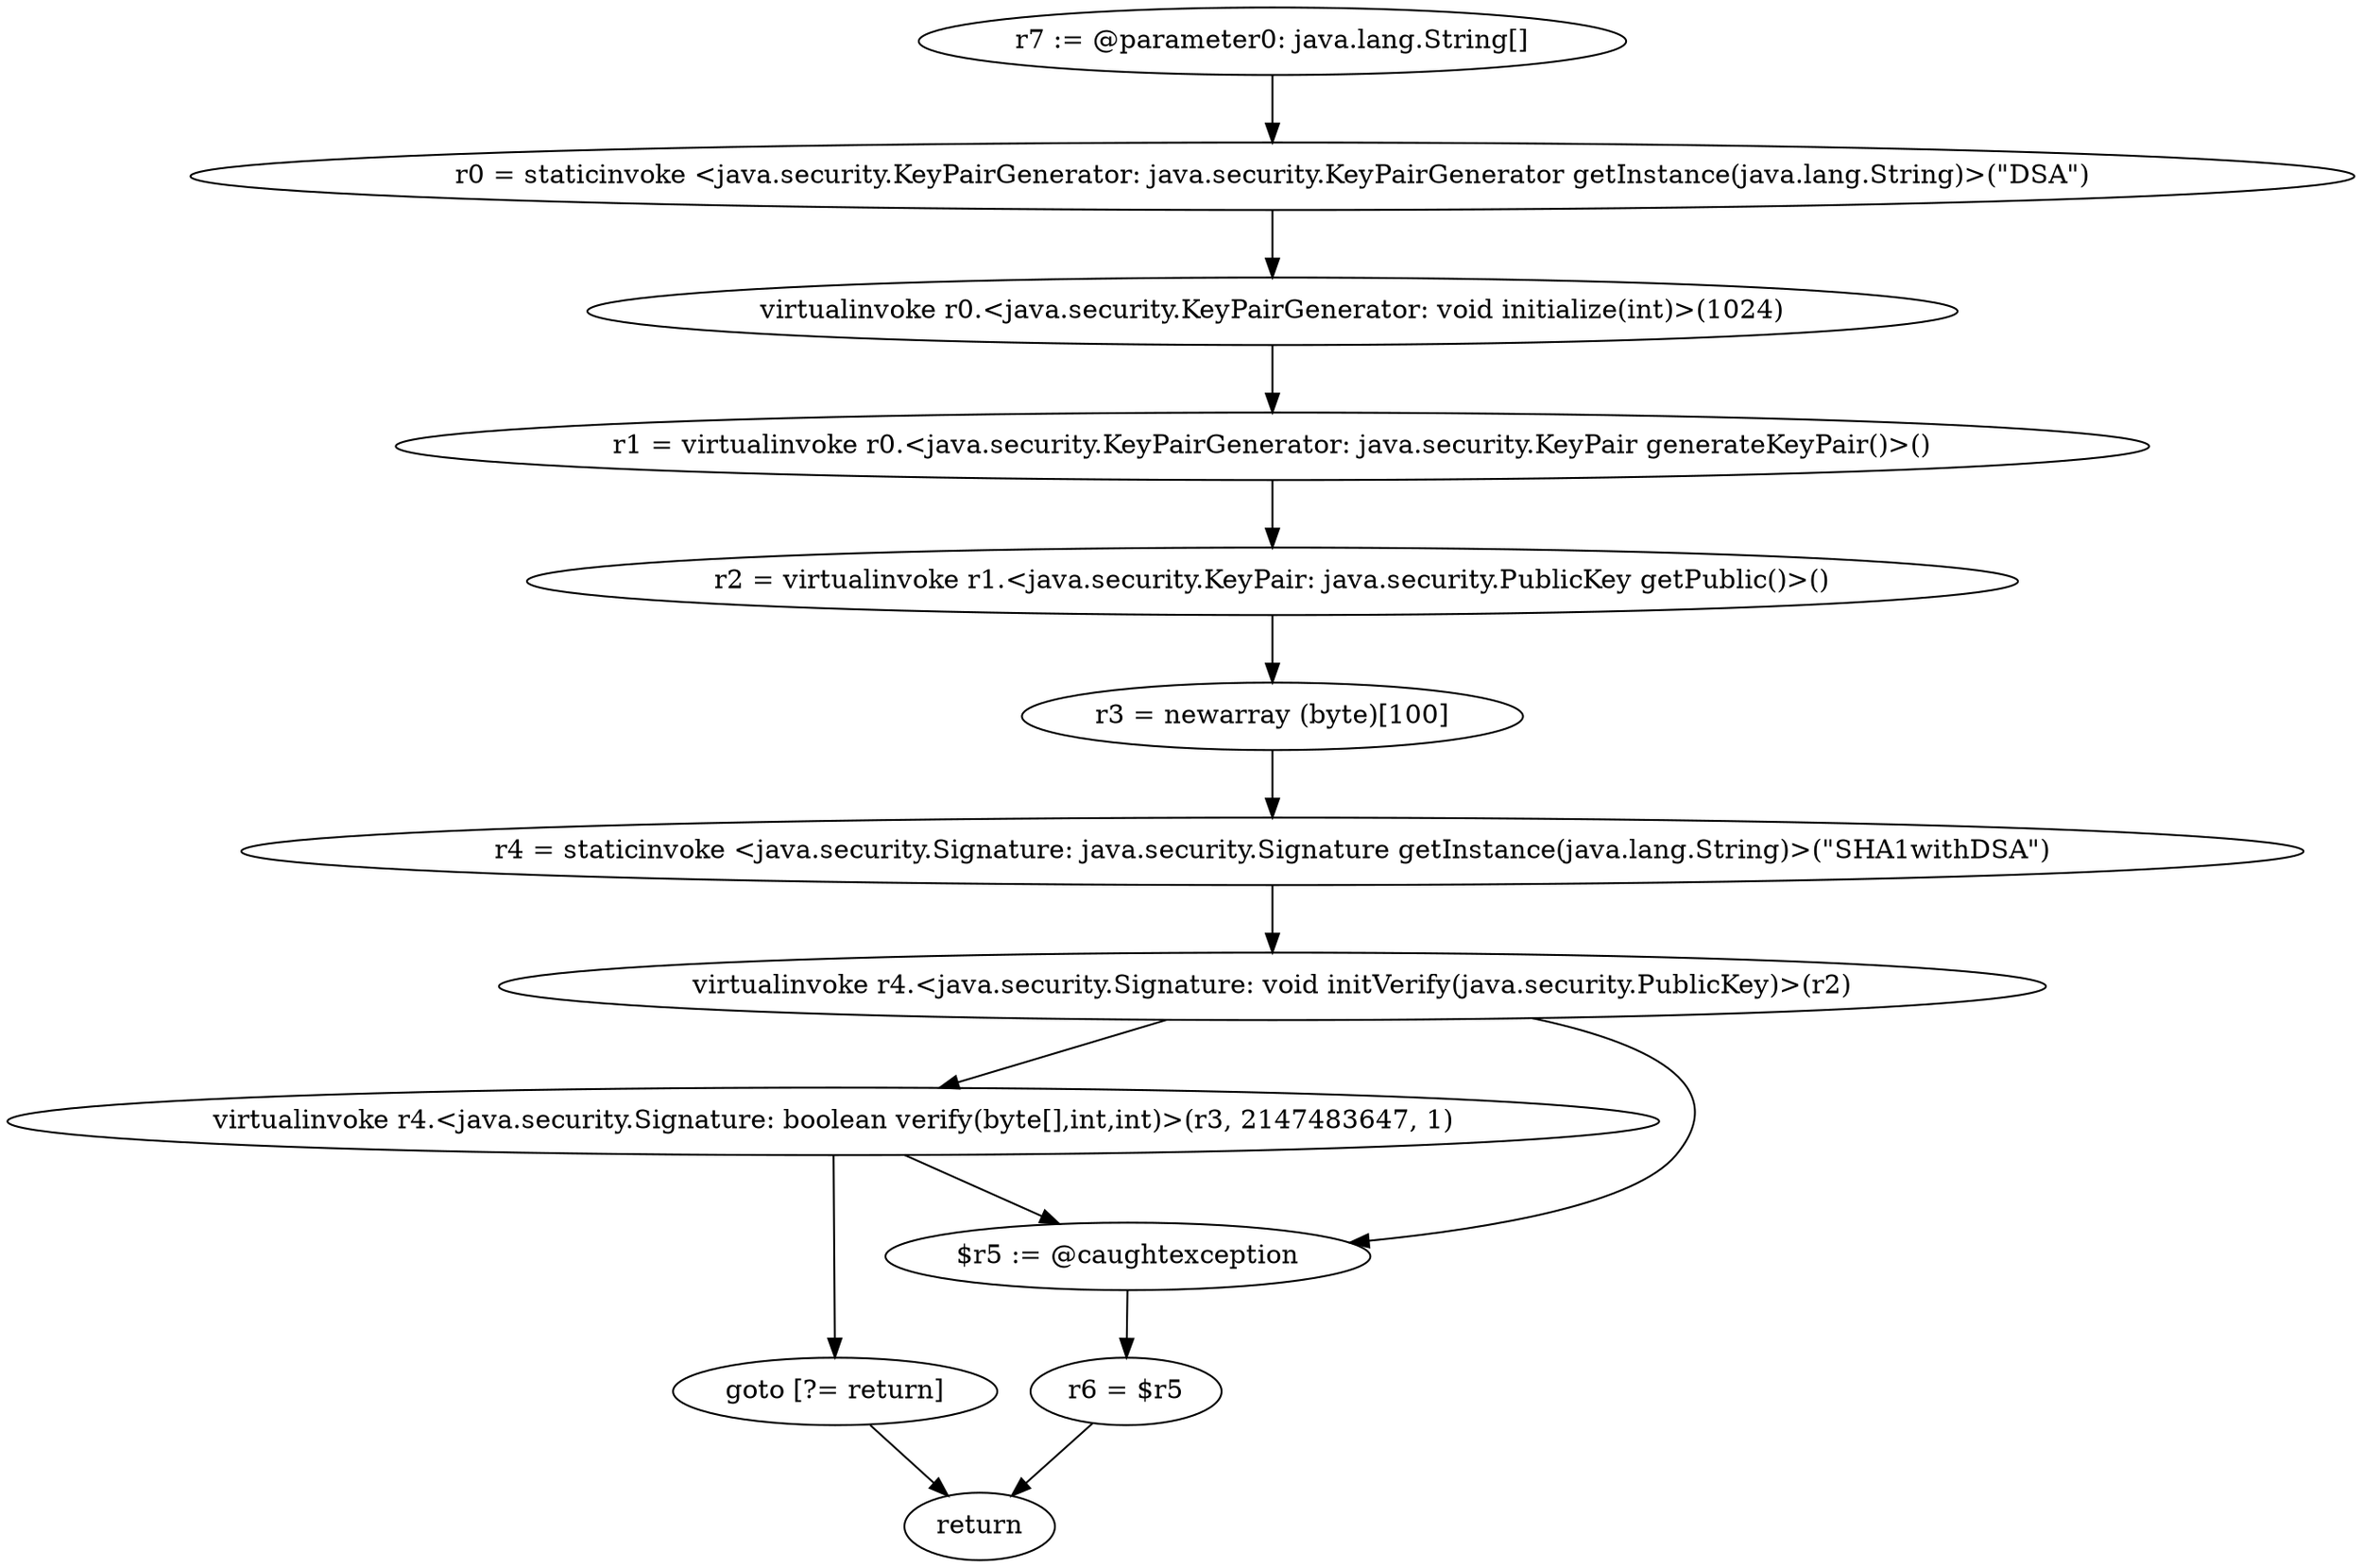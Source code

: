 digraph "unitGraph" {
    "r7 := @parameter0: java.lang.String[]"
    "r0 = staticinvoke <java.security.KeyPairGenerator: java.security.KeyPairGenerator getInstance(java.lang.String)>(\"DSA\")"
    "virtualinvoke r0.<java.security.KeyPairGenerator: void initialize(int)>(1024)"
    "r1 = virtualinvoke r0.<java.security.KeyPairGenerator: java.security.KeyPair generateKeyPair()>()"
    "r2 = virtualinvoke r1.<java.security.KeyPair: java.security.PublicKey getPublic()>()"
    "r3 = newarray (byte)[100]"
    "r4 = staticinvoke <java.security.Signature: java.security.Signature getInstance(java.lang.String)>(\"SHA1withDSA\")"
    "virtualinvoke r4.<java.security.Signature: void initVerify(java.security.PublicKey)>(r2)"
    "virtualinvoke r4.<java.security.Signature: boolean verify(byte[],int,int)>(r3, 2147483647, 1)"
    "goto [?= return]"
    "$r5 := @caughtexception"
    "r6 = $r5"
    "return"
    "r7 := @parameter0: java.lang.String[]"->"r0 = staticinvoke <java.security.KeyPairGenerator: java.security.KeyPairGenerator getInstance(java.lang.String)>(\"DSA\")";
    "r0 = staticinvoke <java.security.KeyPairGenerator: java.security.KeyPairGenerator getInstance(java.lang.String)>(\"DSA\")"->"virtualinvoke r0.<java.security.KeyPairGenerator: void initialize(int)>(1024)";
    "virtualinvoke r0.<java.security.KeyPairGenerator: void initialize(int)>(1024)"->"r1 = virtualinvoke r0.<java.security.KeyPairGenerator: java.security.KeyPair generateKeyPair()>()";
    "r1 = virtualinvoke r0.<java.security.KeyPairGenerator: java.security.KeyPair generateKeyPair()>()"->"r2 = virtualinvoke r1.<java.security.KeyPair: java.security.PublicKey getPublic()>()";
    "r2 = virtualinvoke r1.<java.security.KeyPair: java.security.PublicKey getPublic()>()"->"r3 = newarray (byte)[100]";
    "r3 = newarray (byte)[100]"->"r4 = staticinvoke <java.security.Signature: java.security.Signature getInstance(java.lang.String)>(\"SHA1withDSA\")";
    "r4 = staticinvoke <java.security.Signature: java.security.Signature getInstance(java.lang.String)>(\"SHA1withDSA\")"->"virtualinvoke r4.<java.security.Signature: void initVerify(java.security.PublicKey)>(r2)";
    "virtualinvoke r4.<java.security.Signature: void initVerify(java.security.PublicKey)>(r2)"->"virtualinvoke r4.<java.security.Signature: boolean verify(byte[],int,int)>(r3, 2147483647, 1)";
    "virtualinvoke r4.<java.security.Signature: void initVerify(java.security.PublicKey)>(r2)"->"$r5 := @caughtexception";
    "virtualinvoke r4.<java.security.Signature: boolean verify(byte[],int,int)>(r3, 2147483647, 1)"->"goto [?= return]";
    "virtualinvoke r4.<java.security.Signature: boolean verify(byte[],int,int)>(r3, 2147483647, 1)"->"$r5 := @caughtexception";
    "goto [?= return]"->"return";
    "$r5 := @caughtexception"->"r6 = $r5";
    "r6 = $r5"->"return";
}
